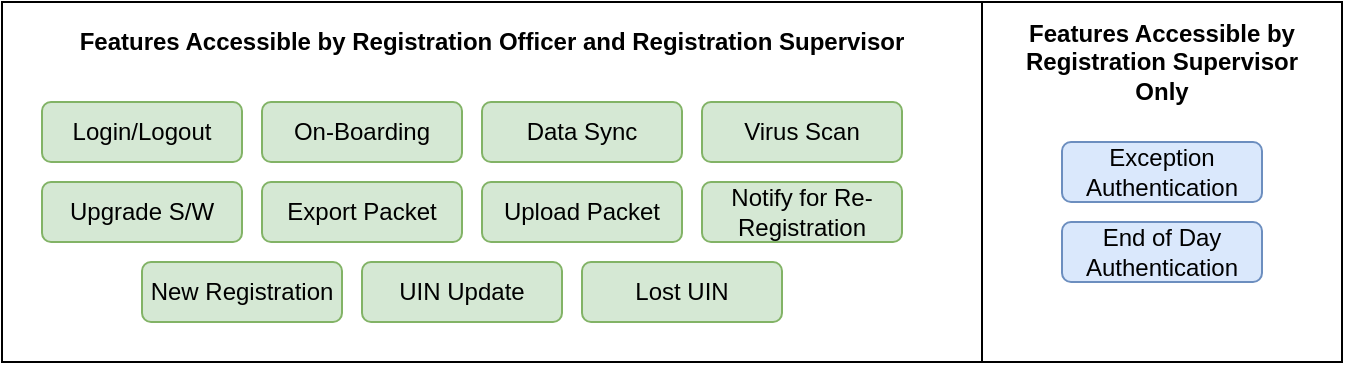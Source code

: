 <mxfile version="12.7.9" type="device"><diagram id="OJ6vR_gGQMJrMFP8Nm9O" name="Page-1"><mxGraphModel dx="925" dy="447" grid="1" gridSize="10" guides="1" tooltips="1" connect="1" arrows="1" fold="1" page="1" pageScale="1" pageWidth="1654" pageHeight="1169" math="0" shadow="0"><root><mxCell id="0"/><mxCell id="1" parent="0"/><mxCell id="4jXDoLxs70Ee53GjLSqw-1" value="" style="rounded=0;whiteSpace=wrap;html=1;fillColor=none;" vertex="1" parent="1"><mxGeometry x="60" y="40" width="490" height="180" as="geometry"/></mxCell><mxCell id="4jXDoLxs70Ee53GjLSqw-2" value="" style="rounded=0;whiteSpace=wrap;html=1;fillColor=none;" vertex="1" parent="1"><mxGeometry x="550" y="40" width="180" height="180" as="geometry"/></mxCell><mxCell id="4jXDoLxs70Ee53GjLSqw-3" value="Features Accessible by Registration Officer and Registration Supervisor" style="text;html=1;strokeColor=none;fillColor=none;align=center;verticalAlign=middle;whiteSpace=wrap;rounded=0;fontStyle=1" vertex="1" parent="1"><mxGeometry x="80" y="50" width="450" height="20" as="geometry"/></mxCell><mxCell id="4jXDoLxs70Ee53GjLSqw-4" value="Features Accessible by &lt;br&gt;Registration Supervisor Only" style="text;html=1;strokeColor=none;fillColor=none;align=center;verticalAlign=middle;whiteSpace=wrap;rounded=0;fontStyle=1" vertex="1" parent="1"><mxGeometry x="560" y="60" width="160" height="20" as="geometry"/></mxCell><mxCell id="4jXDoLxs70Ee53GjLSqw-9" value="Login/Logout" style="rounded=1;whiteSpace=wrap;html=1;fillColor=#d5e8d4;strokeColor=#82b366;" vertex="1" parent="1"><mxGeometry x="80" y="90" width="100" height="30" as="geometry"/></mxCell><mxCell id="4jXDoLxs70Ee53GjLSqw-10" value="On-Boarding" style="rounded=1;whiteSpace=wrap;html=1;fillColor=#d5e8d4;strokeColor=#82b366;" vertex="1" parent="1"><mxGeometry x="190" y="90" width="100" height="30" as="geometry"/></mxCell><mxCell id="4jXDoLxs70Ee53GjLSqw-12" value="Data Sync" style="rounded=1;whiteSpace=wrap;html=1;fillColor=#d5e8d4;strokeColor=#82b366;" vertex="1" parent="1"><mxGeometry x="300" y="90" width="100" height="30" as="geometry"/></mxCell><mxCell id="4jXDoLxs70Ee53GjLSqw-15" value="Virus Scan" style="rounded=1;whiteSpace=wrap;html=1;fillColor=#d5e8d4;strokeColor=#82b366;" vertex="1" parent="1"><mxGeometry x="410" y="90" width="100" height="30" as="geometry"/></mxCell><mxCell id="4jXDoLxs70Ee53GjLSqw-16" value="Upgrade S/W" style="rounded=1;whiteSpace=wrap;html=1;fillColor=#d5e8d4;strokeColor=#82b366;" vertex="1" parent="1"><mxGeometry x="80" y="130" width="100" height="30" as="geometry"/></mxCell><mxCell id="4jXDoLxs70Ee53GjLSqw-17" value="Export Packet" style="rounded=1;whiteSpace=wrap;html=1;fillColor=#d5e8d4;strokeColor=#82b366;" vertex="1" parent="1"><mxGeometry x="190" y="130" width="100" height="30" as="geometry"/></mxCell><mxCell id="4jXDoLxs70Ee53GjLSqw-18" value="Upload Packet" style="rounded=1;whiteSpace=wrap;html=1;fillColor=#d5e8d4;strokeColor=#82b366;" vertex="1" parent="1"><mxGeometry x="300" y="130" width="100" height="30" as="geometry"/></mxCell><mxCell id="4jXDoLxs70Ee53GjLSqw-19" value="New Registration" style="rounded=1;whiteSpace=wrap;html=1;fillColor=#d5e8d4;strokeColor=#82b366;" vertex="1" parent="1"><mxGeometry x="130" y="170" width="100" height="30" as="geometry"/></mxCell><mxCell id="4jXDoLxs70Ee53GjLSqw-20" value="UIN Update" style="rounded=1;whiteSpace=wrap;html=1;fillColor=#d5e8d4;strokeColor=#82b366;" vertex="1" parent="1"><mxGeometry x="240" y="170" width="100" height="30" as="geometry"/></mxCell><mxCell id="4jXDoLxs70Ee53GjLSqw-22" value="Lost UIN" style="rounded=1;whiteSpace=wrap;html=1;fillColor=#d5e8d4;strokeColor=#82b366;" vertex="1" parent="1"><mxGeometry x="350" y="170" width="100" height="30" as="geometry"/></mxCell><mxCell id="4jXDoLxs70Ee53GjLSqw-26" value="Exception Authentication" style="rounded=1;whiteSpace=wrap;html=1;fillColor=#dae8fc;strokeColor=#6c8ebf;" vertex="1" parent="1"><mxGeometry x="590" y="110" width="100" height="30" as="geometry"/></mxCell><mxCell id="4jXDoLxs70Ee53GjLSqw-28" value="End of Day Authentication" style="rounded=1;whiteSpace=wrap;html=1;fillColor=#dae8fc;strokeColor=#6c8ebf;" vertex="1" parent="1"><mxGeometry x="590" y="150" width="100" height="30" as="geometry"/></mxCell><mxCell id="4jXDoLxs70Ee53GjLSqw-29" value="Notify for Re-Registration" style="rounded=1;whiteSpace=wrap;html=1;fillColor=#d5e8d4;strokeColor=#82b366;" vertex="1" parent="1"><mxGeometry x="410" y="130" width="100" height="30" as="geometry"/></mxCell></root></mxGraphModel></diagram></mxfile>